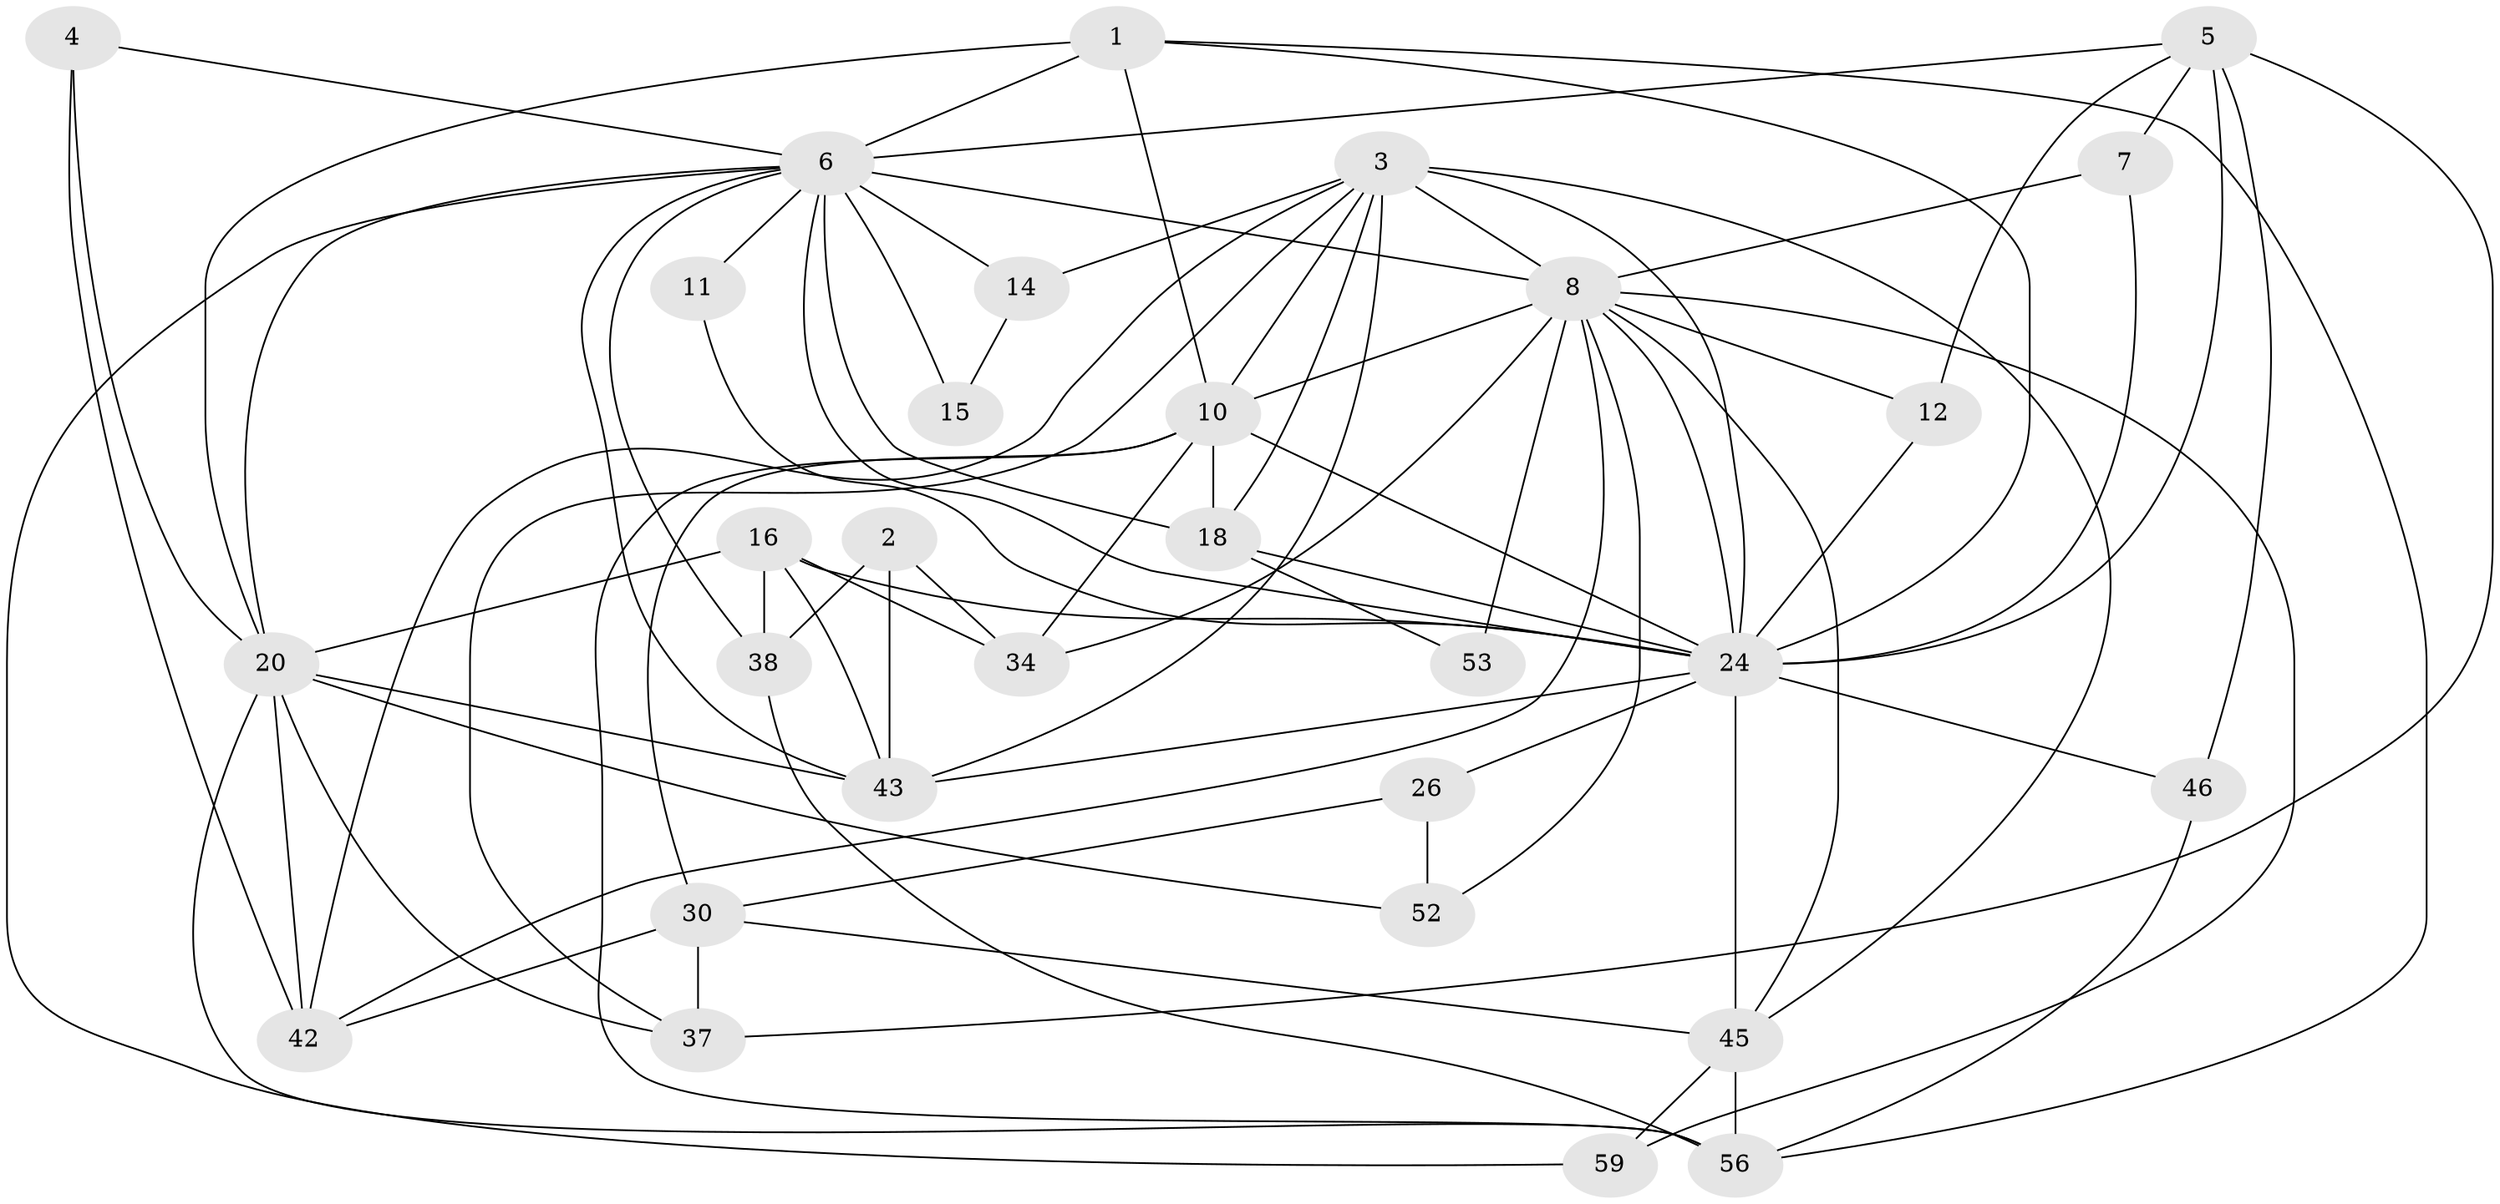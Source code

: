 // original degree distribution, {2: 0.13114754098360656, 3: 0.3114754098360656, 5: 0.18032786885245902, 4: 0.22950819672131148, 7: 0.06557377049180328, 6: 0.06557377049180328, 8: 0.01639344262295082}
// Generated by graph-tools (version 1.1) at 2025/14/03/09/25 04:14:54]
// undirected, 30 vertices, 80 edges
graph export_dot {
graph [start="1"]
  node [color=gray90,style=filled];
  1 [super="+33"];
  2 [super="+57"];
  3 [super="+9"];
  4;
  5 [super="+47"];
  6 [super="+36+23+19"];
  7;
  8 [super="+21+17"];
  10 [super="+55"];
  11;
  12 [super="+44"];
  14 [super="+27"];
  15;
  16 [super="+40+60"];
  18 [super="+22+54"];
  20 [super="+29+32"];
  24 [super="+48+35+41"];
  26;
  30 [super="+50+31"];
  34 [super="+51"];
  37;
  38;
  42;
  43 [super="+49"];
  45;
  46;
  52;
  53;
  56;
  59;
  1 -- 56;
  1 -- 10;
  1 -- 6;
  1 -- 20;
  1 -- 24;
  2 -- 38;
  2 -- 43;
  2 -- 34;
  3 -- 42;
  3 -- 37;
  3 -- 8;
  3 -- 10;
  3 -- 43;
  3 -- 45;
  3 -- 14;
  3 -- 18;
  3 -- 24;
  4 -- 42;
  4 -- 6;
  4 -- 20;
  5 -- 7;
  5 -- 37;
  5 -- 12;
  5 -- 46;
  5 -- 24;
  5 -- 6;
  6 -- 38;
  6 -- 11;
  6 -- 15;
  6 -- 24 [weight=2];
  6 -- 59;
  6 -- 14 [weight=2];
  6 -- 8 [weight=2];
  6 -- 43 [weight=2];
  6 -- 20;
  6 -- 18 [weight=2];
  7 -- 24;
  7 -- 8;
  8 -- 42;
  8 -- 45;
  8 -- 34;
  8 -- 10;
  8 -- 52;
  8 -- 53;
  8 -- 59;
  8 -- 12;
  8 -- 24;
  10 -- 34;
  10 -- 56;
  10 -- 18;
  10 -- 24;
  10 -- 30;
  11 -- 24;
  12 -- 24;
  14 -- 15 [weight=2];
  16 -- 38;
  16 -- 34 [weight=2];
  16 -- 24;
  16 -- 20;
  16 -- 43;
  18 -- 53;
  18 -- 24 [weight=3];
  20 -- 37;
  20 -- 56;
  20 -- 52;
  20 -- 42 [weight=2];
  20 -- 43;
  24 -- 46;
  24 -- 43;
  24 -- 26;
  24 -- 45;
  26 -- 52;
  26 -- 30;
  30 -- 37;
  30 -- 42;
  30 -- 45;
  38 -- 56;
  45 -- 56;
  45 -- 59;
  46 -- 56;
}
